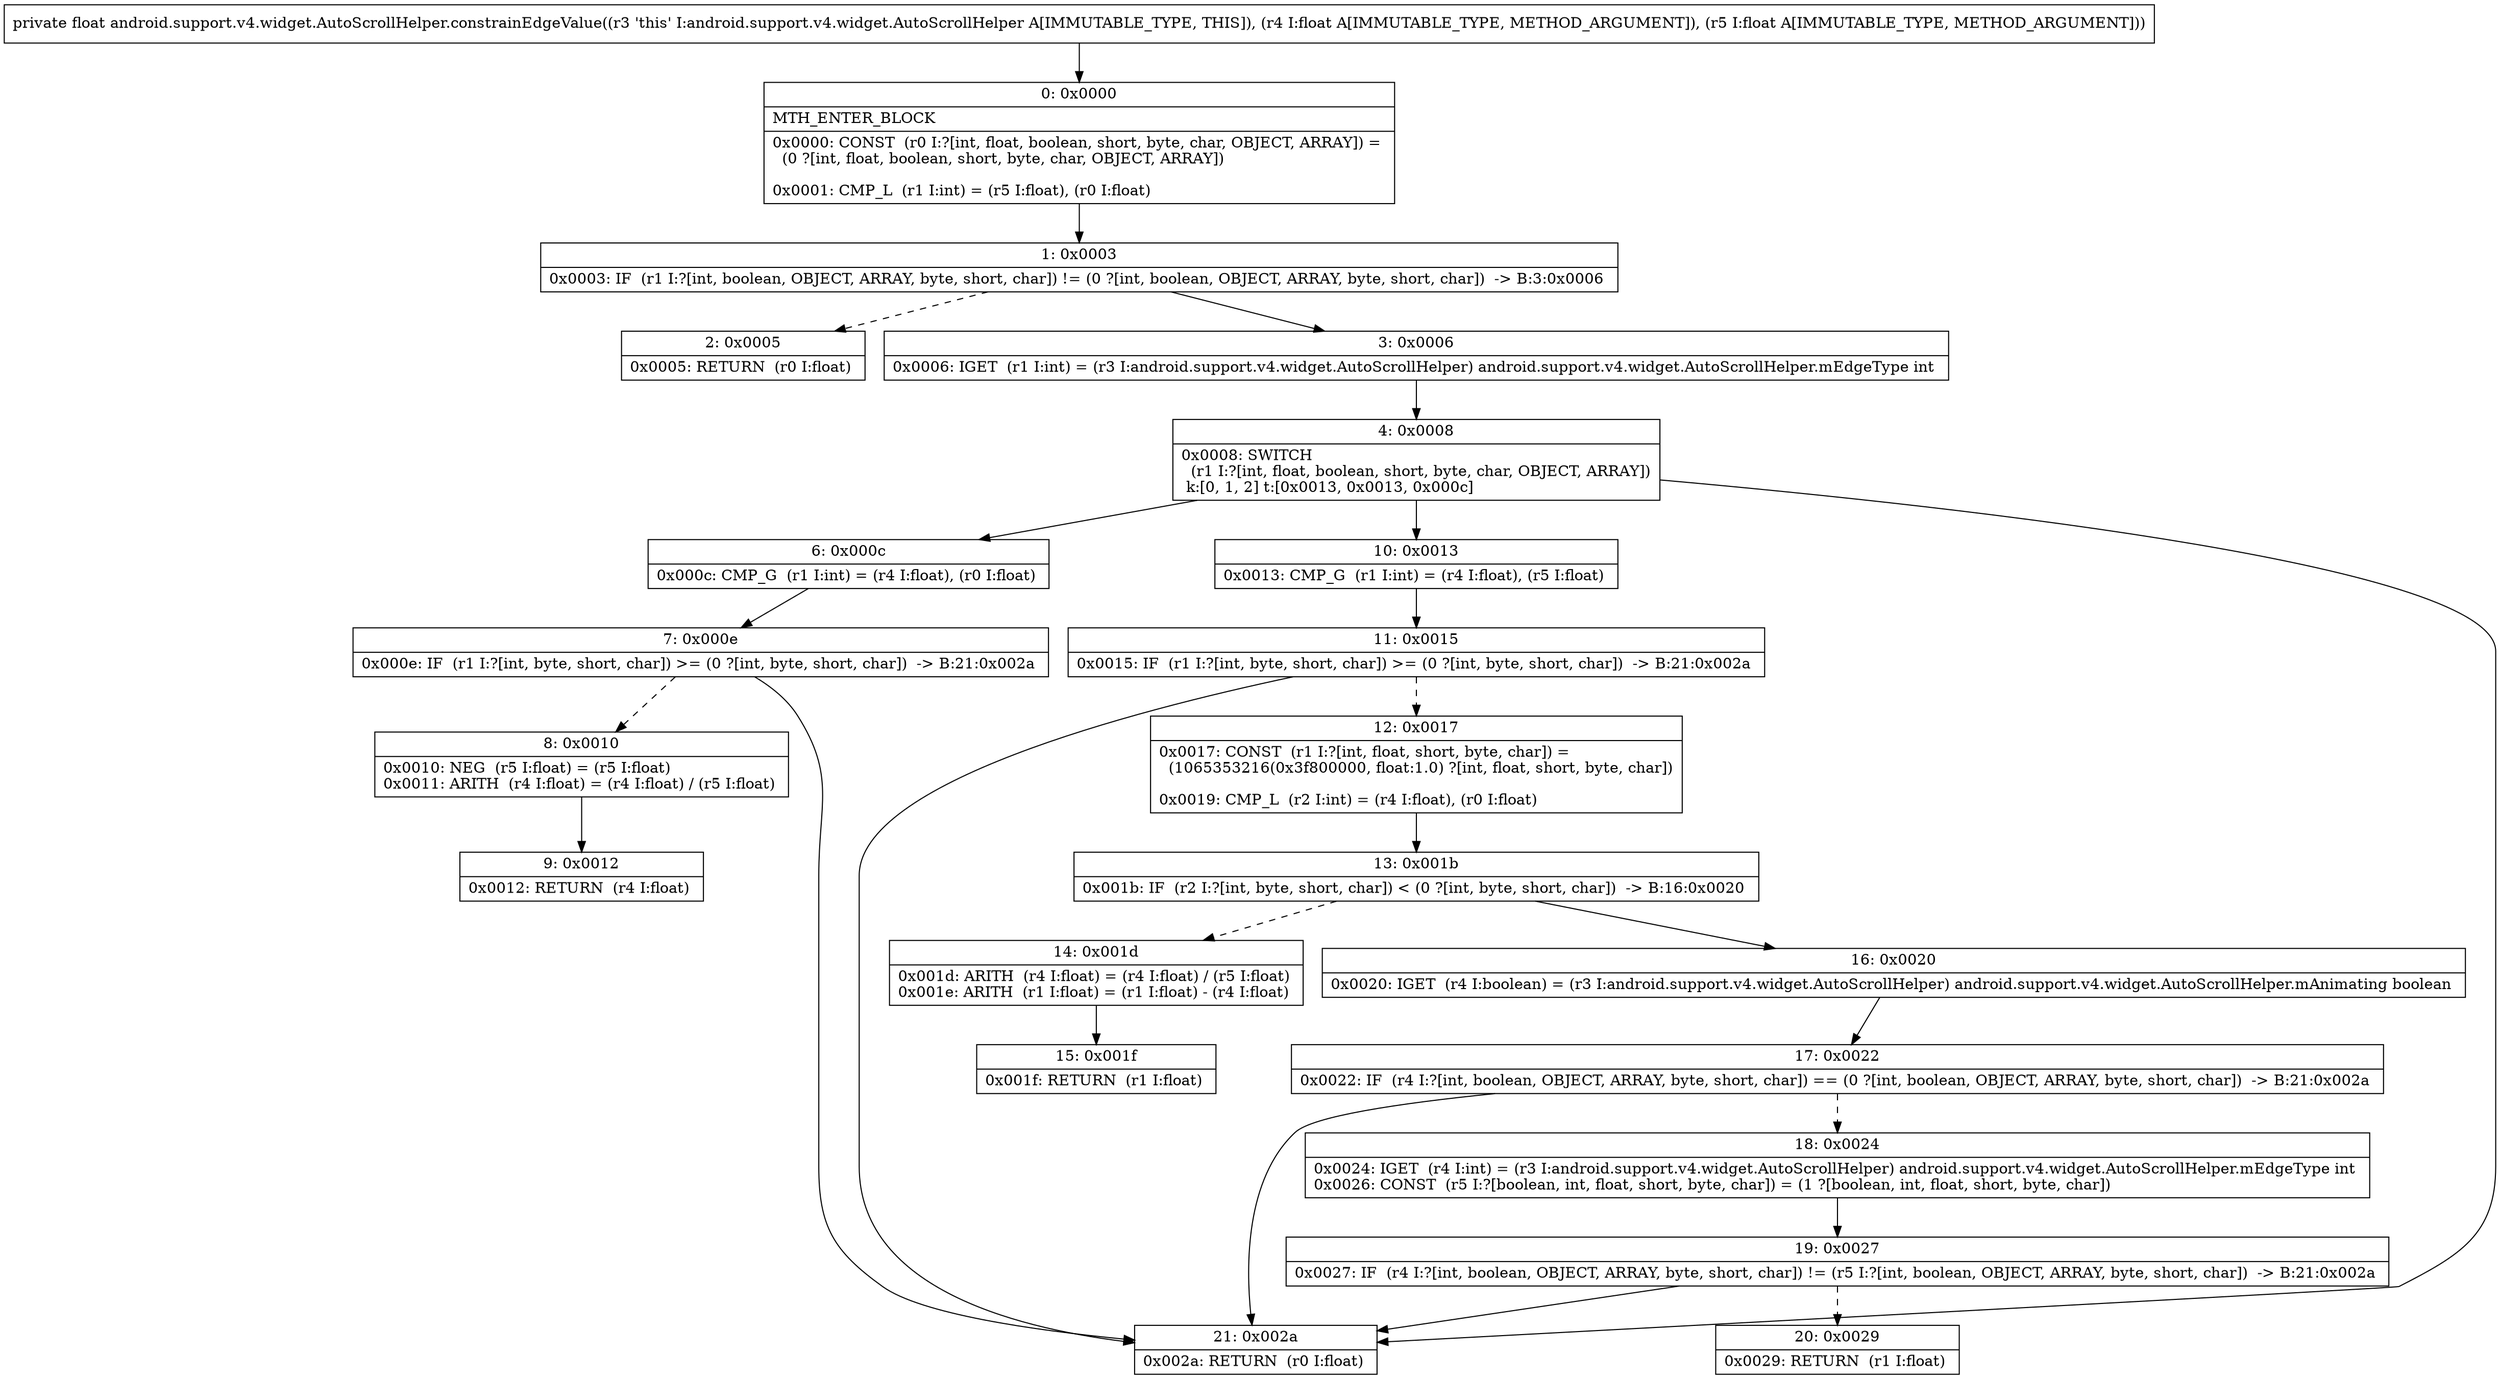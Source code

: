 digraph "CFG forandroid.support.v4.widget.AutoScrollHelper.constrainEdgeValue(FF)F" {
Node_0 [shape=record,label="{0\:\ 0x0000|MTH_ENTER_BLOCK\l|0x0000: CONST  (r0 I:?[int, float, boolean, short, byte, char, OBJECT, ARRAY]) = \l  (0 ?[int, float, boolean, short, byte, char, OBJECT, ARRAY])\l \l0x0001: CMP_L  (r1 I:int) = (r5 I:float), (r0 I:float) \l}"];
Node_1 [shape=record,label="{1\:\ 0x0003|0x0003: IF  (r1 I:?[int, boolean, OBJECT, ARRAY, byte, short, char]) != (0 ?[int, boolean, OBJECT, ARRAY, byte, short, char])  \-\> B:3:0x0006 \l}"];
Node_2 [shape=record,label="{2\:\ 0x0005|0x0005: RETURN  (r0 I:float) \l}"];
Node_3 [shape=record,label="{3\:\ 0x0006|0x0006: IGET  (r1 I:int) = (r3 I:android.support.v4.widget.AutoScrollHelper) android.support.v4.widget.AutoScrollHelper.mEdgeType int \l}"];
Node_4 [shape=record,label="{4\:\ 0x0008|0x0008: SWITCH  \l  (r1 I:?[int, float, boolean, short, byte, char, OBJECT, ARRAY])\l k:[0, 1, 2] t:[0x0013, 0x0013, 0x000c] \l}"];
Node_6 [shape=record,label="{6\:\ 0x000c|0x000c: CMP_G  (r1 I:int) = (r4 I:float), (r0 I:float) \l}"];
Node_7 [shape=record,label="{7\:\ 0x000e|0x000e: IF  (r1 I:?[int, byte, short, char]) \>= (0 ?[int, byte, short, char])  \-\> B:21:0x002a \l}"];
Node_8 [shape=record,label="{8\:\ 0x0010|0x0010: NEG  (r5 I:float) = (r5 I:float) \l0x0011: ARITH  (r4 I:float) = (r4 I:float) \/ (r5 I:float) \l}"];
Node_9 [shape=record,label="{9\:\ 0x0012|0x0012: RETURN  (r4 I:float) \l}"];
Node_10 [shape=record,label="{10\:\ 0x0013|0x0013: CMP_G  (r1 I:int) = (r4 I:float), (r5 I:float) \l}"];
Node_11 [shape=record,label="{11\:\ 0x0015|0x0015: IF  (r1 I:?[int, byte, short, char]) \>= (0 ?[int, byte, short, char])  \-\> B:21:0x002a \l}"];
Node_12 [shape=record,label="{12\:\ 0x0017|0x0017: CONST  (r1 I:?[int, float, short, byte, char]) = \l  (1065353216(0x3f800000, float:1.0) ?[int, float, short, byte, char])\l \l0x0019: CMP_L  (r2 I:int) = (r4 I:float), (r0 I:float) \l}"];
Node_13 [shape=record,label="{13\:\ 0x001b|0x001b: IF  (r2 I:?[int, byte, short, char]) \< (0 ?[int, byte, short, char])  \-\> B:16:0x0020 \l}"];
Node_14 [shape=record,label="{14\:\ 0x001d|0x001d: ARITH  (r4 I:float) = (r4 I:float) \/ (r5 I:float) \l0x001e: ARITH  (r1 I:float) = (r1 I:float) \- (r4 I:float) \l}"];
Node_15 [shape=record,label="{15\:\ 0x001f|0x001f: RETURN  (r1 I:float) \l}"];
Node_16 [shape=record,label="{16\:\ 0x0020|0x0020: IGET  (r4 I:boolean) = (r3 I:android.support.v4.widget.AutoScrollHelper) android.support.v4.widget.AutoScrollHelper.mAnimating boolean \l}"];
Node_17 [shape=record,label="{17\:\ 0x0022|0x0022: IF  (r4 I:?[int, boolean, OBJECT, ARRAY, byte, short, char]) == (0 ?[int, boolean, OBJECT, ARRAY, byte, short, char])  \-\> B:21:0x002a \l}"];
Node_18 [shape=record,label="{18\:\ 0x0024|0x0024: IGET  (r4 I:int) = (r3 I:android.support.v4.widget.AutoScrollHelper) android.support.v4.widget.AutoScrollHelper.mEdgeType int \l0x0026: CONST  (r5 I:?[boolean, int, float, short, byte, char]) = (1 ?[boolean, int, float, short, byte, char]) \l}"];
Node_19 [shape=record,label="{19\:\ 0x0027|0x0027: IF  (r4 I:?[int, boolean, OBJECT, ARRAY, byte, short, char]) != (r5 I:?[int, boolean, OBJECT, ARRAY, byte, short, char])  \-\> B:21:0x002a \l}"];
Node_20 [shape=record,label="{20\:\ 0x0029|0x0029: RETURN  (r1 I:float) \l}"];
Node_21 [shape=record,label="{21\:\ 0x002a|0x002a: RETURN  (r0 I:float) \l}"];
MethodNode[shape=record,label="{private float android.support.v4.widget.AutoScrollHelper.constrainEdgeValue((r3 'this' I:android.support.v4.widget.AutoScrollHelper A[IMMUTABLE_TYPE, THIS]), (r4 I:float A[IMMUTABLE_TYPE, METHOD_ARGUMENT]), (r5 I:float A[IMMUTABLE_TYPE, METHOD_ARGUMENT])) }"];
MethodNode -> Node_0;
Node_0 -> Node_1;
Node_1 -> Node_2[style=dashed];
Node_1 -> Node_3;
Node_3 -> Node_4;
Node_4 -> Node_6;
Node_4 -> Node_10;
Node_4 -> Node_21;
Node_6 -> Node_7;
Node_7 -> Node_8[style=dashed];
Node_7 -> Node_21;
Node_8 -> Node_9;
Node_10 -> Node_11;
Node_11 -> Node_12[style=dashed];
Node_11 -> Node_21;
Node_12 -> Node_13;
Node_13 -> Node_14[style=dashed];
Node_13 -> Node_16;
Node_14 -> Node_15;
Node_16 -> Node_17;
Node_17 -> Node_18[style=dashed];
Node_17 -> Node_21;
Node_18 -> Node_19;
Node_19 -> Node_20[style=dashed];
Node_19 -> Node_21;
}

